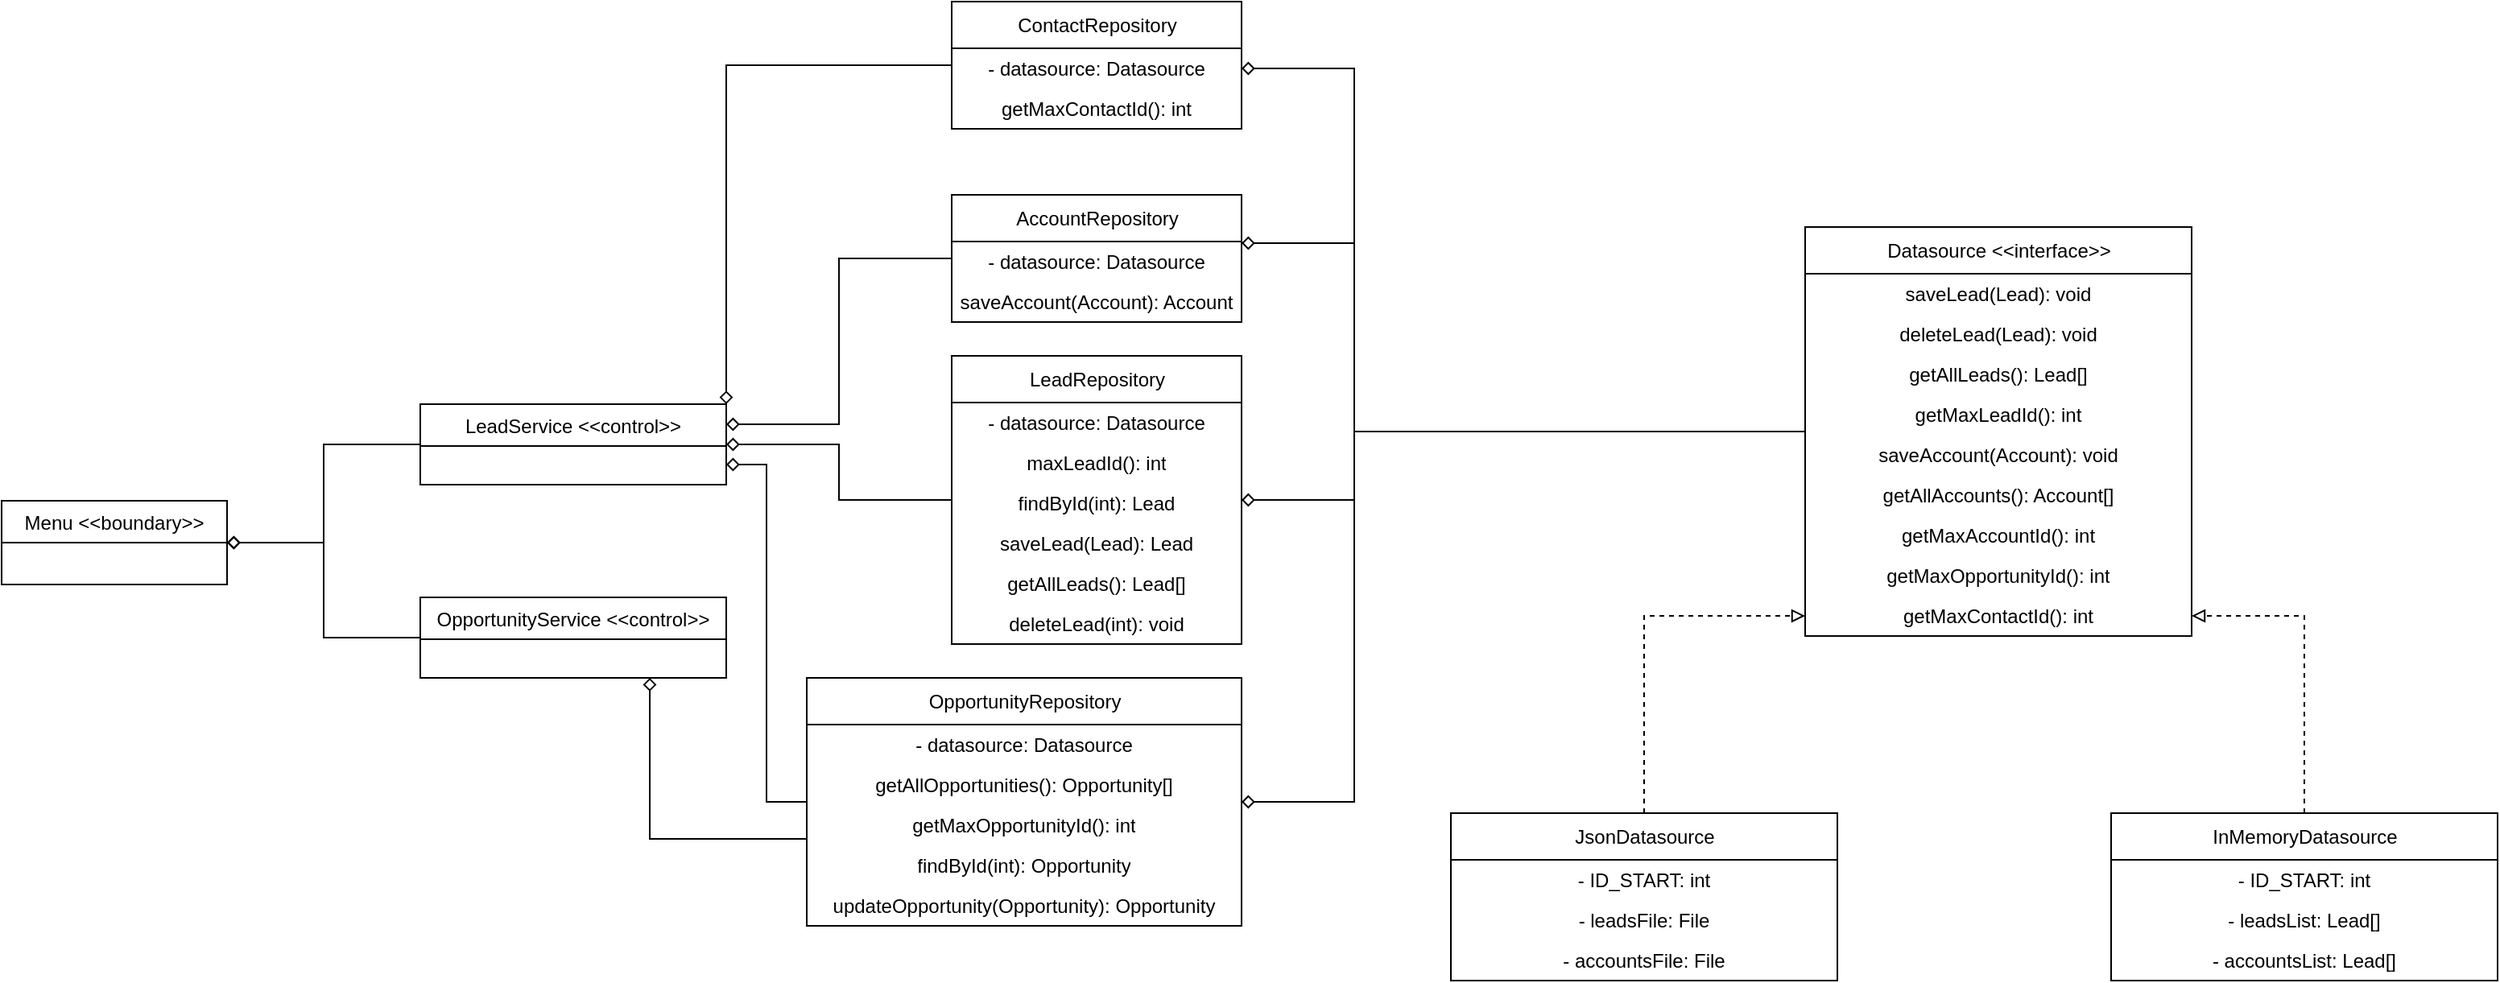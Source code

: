 <mxfile version="19.0.3" type="device"><diagram id="C5RBs43oDa-KdzZeNtuy" name="Page-1"><mxGraphModel dx="2013" dy="1991" grid="1" gridSize="10" guides="1" tooltips="1" connect="1" arrows="1" fold="1" page="1" pageScale="1" pageWidth="827" pageHeight="1169" math="0" shadow="0"><root><mxCell id="WIyWlLk6GJQsqaUBKTNV-0"/><mxCell id="WIyWlLk6GJQsqaUBKTNV-1" parent="WIyWlLk6GJQsqaUBKTNV-0"/><mxCell id="Zo3B25ahBchDXl0KSPnF-48" style="edgeStyle=orthogonalEdgeStyle;rounded=0;orthogonalLoop=1;jettySize=auto;html=1;entryX=1;entryY=0.04;entryDx=0;entryDy=0;entryPerimeter=0;endArrow=diamond;endFill=0;" parent="WIyWlLk6GJQsqaUBKTNV-1" source="Zo3B25ahBchDXl0KSPnF-0" target="Zo3B25ahBchDXl0KSPnF-45" edge="1"><mxGeometry relative="1" as="geometry"><Array as="points"><mxPoint x="50" y="-323"/><mxPoint x="50" y="-440"/></Array></mxGeometry></mxCell><mxCell id="Zo3B25ahBchDXl0KSPnF-49" style="edgeStyle=orthogonalEdgeStyle;rounded=0;orthogonalLoop=1;jettySize=auto;html=1;entryX=1;entryY=0.5;entryDx=0;entryDy=0;endArrow=diamond;endFill=0;" parent="WIyWlLk6GJQsqaUBKTNV-1" source="Zo3B25ahBchDXl0KSPnF-0" target="Zo3B25ahBchDXl0KSPnF-41" edge="1"><mxGeometry relative="1" as="geometry"><Array as="points"><mxPoint x="50" y="-323"/><mxPoint x="50" y="-280"/></Array></mxGeometry></mxCell><mxCell id="Zo3B25ahBchDXl0KSPnF-50" style="edgeStyle=orthogonalEdgeStyle;rounded=0;orthogonalLoop=1;jettySize=auto;html=1;entryX=1;entryY=0.5;entryDx=0;entryDy=0;endArrow=diamond;endFill=0;" parent="WIyWlLk6GJQsqaUBKTNV-1" source="Zo3B25ahBchDXl0KSPnF-0" target="Zo3B25ahBchDXl0KSPnF-42" edge="1"><mxGeometry relative="1" as="geometry"><Array as="points"><mxPoint x="50" y="-323"/><mxPoint x="50" y="-93"/></Array></mxGeometry></mxCell><mxCell id="AC0pCWco97QGvT72XLal-7" style="edgeStyle=orthogonalEdgeStyle;rounded=0;orthogonalLoop=1;jettySize=auto;html=1;entryX=1;entryY=0.5;entryDx=0;entryDy=0;endArrow=diamond;endFill=0;" edge="1" parent="WIyWlLk6GJQsqaUBKTNV-1" source="Zo3B25ahBchDXl0KSPnF-0" target="AC0pCWco97QGvT72XLal-1"><mxGeometry relative="1" as="geometry"><Array as="points"><mxPoint x="50" y="-323"/><mxPoint x="50" y="-548"/></Array></mxGeometry></mxCell><mxCell id="Zo3B25ahBchDXl0KSPnF-0" value="&lt;span style=&quot;font-weight: normal;&quot;&gt;Datasource &amp;lt;&amp;lt;interface&amp;gt;&amp;gt;&lt;/span&gt;" style="swimlane;fontStyle=1;align=center;verticalAlign=middle;childLayout=stackLayout;horizontal=1;startSize=29;horizontalStack=0;resizeParent=1;resizeParentMax=0;resizeLast=0;collapsible=0;marginBottom=0;html=1;" parent="WIyWlLk6GJQsqaUBKTNV-1" vertex="1"><mxGeometry x="330" y="-450" width="240" height="254" as="geometry"/></mxCell><mxCell id="Zo3B25ahBchDXl0KSPnF-1" value="saveLead(Lead): void" style="text;html=1;strokeColor=none;fillColor=none;align=center;verticalAlign=middle;spacingLeft=4;spacingRight=4;overflow=hidden;rotatable=0;points=[[0,0.5],[1,0.5]];portConstraint=eastwest;" parent="Zo3B25ahBchDXl0KSPnF-0" vertex="1"><mxGeometry y="29" width="240" height="25" as="geometry"/></mxCell><mxCell id="Zo3B25ahBchDXl0KSPnF-3" value="deleteLead(Lead): void" style="text;html=1;strokeColor=none;fillColor=none;align=center;verticalAlign=middle;spacingLeft=4;spacingRight=4;overflow=hidden;rotatable=0;points=[[0,0.5],[1,0.5]];portConstraint=eastwest;" parent="Zo3B25ahBchDXl0KSPnF-0" vertex="1"><mxGeometry y="54" width="240" height="25" as="geometry"/></mxCell><mxCell id="Zo3B25ahBchDXl0KSPnF-4" value="getAllLeads(): Lead[]" style="text;html=1;strokeColor=none;fillColor=none;align=center;verticalAlign=middle;spacingLeft=4;spacingRight=4;overflow=hidden;rotatable=0;points=[[0,0.5],[1,0.5]];portConstraint=eastwest;" parent="Zo3B25ahBchDXl0KSPnF-0" vertex="1"><mxGeometry y="79" width="240" height="25" as="geometry"/></mxCell><mxCell id="Zo3B25ahBchDXl0KSPnF-5" value="getMaxLeadId(): int" style="text;html=1;strokeColor=none;fillColor=none;align=center;verticalAlign=middle;spacingLeft=4;spacingRight=4;overflow=hidden;rotatable=0;points=[[0,0.5],[1,0.5]];portConstraint=eastwest;" parent="Zo3B25ahBchDXl0KSPnF-0" vertex="1"><mxGeometry y="104" width="240" height="25" as="geometry"/></mxCell><mxCell id="Zo3B25ahBchDXl0KSPnF-6" value="saveAccount(Account): void" style="text;html=1;strokeColor=none;fillColor=none;align=center;verticalAlign=middle;spacingLeft=4;spacingRight=4;overflow=hidden;rotatable=0;points=[[0,0.5],[1,0.5]];portConstraint=eastwest;" parent="Zo3B25ahBchDXl0KSPnF-0" vertex="1"><mxGeometry y="129" width="240" height="25" as="geometry"/></mxCell><mxCell id="Zo3B25ahBchDXl0KSPnF-7" value="getAllAccounts(): Account[]" style="text;html=1;strokeColor=none;fillColor=none;align=center;verticalAlign=middle;spacingLeft=4;spacingRight=4;overflow=hidden;rotatable=0;points=[[0,0.5],[1,0.5]];portConstraint=eastwest;" parent="Zo3B25ahBchDXl0KSPnF-0" vertex="1"><mxGeometry y="154" width="240" height="25" as="geometry"/></mxCell><mxCell id="Zo3B25ahBchDXl0KSPnF-8" value="getMaxAccountId(): int" style="text;html=1;strokeColor=none;fillColor=none;align=center;verticalAlign=middle;spacingLeft=4;spacingRight=4;overflow=hidden;rotatable=0;points=[[0,0.5],[1,0.5]];portConstraint=eastwest;" parent="Zo3B25ahBchDXl0KSPnF-0" vertex="1"><mxGeometry y="179" width="240" height="25" as="geometry"/></mxCell><mxCell id="Zo3B25ahBchDXl0KSPnF-11" value="getMaxOpportunityId(): int" style="text;html=1;strokeColor=none;fillColor=none;align=center;verticalAlign=middle;spacingLeft=4;spacingRight=4;overflow=hidden;rotatable=0;points=[[0,0.5],[1,0.5]];portConstraint=eastwest;" parent="Zo3B25ahBchDXl0KSPnF-0" vertex="1"><mxGeometry y="204" width="240" height="25" as="geometry"/></mxCell><mxCell id="Zo3B25ahBchDXl0KSPnF-12" value="getMaxContactId(): int" style="text;html=1;strokeColor=none;fillColor=none;align=center;verticalAlign=middle;spacingLeft=4;spacingRight=4;overflow=hidden;rotatable=0;points=[[0,0.5],[1,0.5]];portConstraint=eastwest;" parent="Zo3B25ahBchDXl0KSPnF-0" vertex="1"><mxGeometry y="229" width="240" height="25" as="geometry"/></mxCell><mxCell id="Zo3B25ahBchDXl0KSPnF-24" style="edgeStyle=orthogonalEdgeStyle;rounded=0;orthogonalLoop=1;jettySize=auto;html=1;entryX=0;entryY=0.5;entryDx=0;entryDy=0;dashed=1;endArrow=block;endFill=0;" parent="WIyWlLk6GJQsqaUBKTNV-1" source="Zo3B25ahBchDXl0KSPnF-13" target="Zo3B25ahBchDXl0KSPnF-12" edge="1"><mxGeometry relative="1" as="geometry"/></mxCell><mxCell id="Zo3B25ahBchDXl0KSPnF-13" value="&lt;span style=&quot;font-weight: normal;&quot;&gt;JsonDatasource&lt;/span&gt;" style="swimlane;fontStyle=1;align=center;verticalAlign=middle;childLayout=stackLayout;horizontal=1;startSize=29;horizontalStack=0;resizeParent=1;resizeParentMax=0;resizeLast=0;collapsible=0;marginBottom=0;html=1;" parent="WIyWlLk6GJQsqaUBKTNV-1" vertex="1"><mxGeometry x="110" y="-86" width="240" height="104" as="geometry"/></mxCell><mxCell id="Zo3B25ahBchDXl0KSPnF-26" value="- ID_START: int" style="text;html=1;strokeColor=none;fillColor=none;align=center;verticalAlign=middle;spacingLeft=4;spacingRight=4;overflow=hidden;rotatable=0;points=[[0,0.5],[1,0.5]];portConstraint=eastwest;" parent="Zo3B25ahBchDXl0KSPnF-13" vertex="1"><mxGeometry y="29" width="240" height="25" as="geometry"/></mxCell><mxCell id="Zo3B25ahBchDXl0KSPnF-36" value="- leadsFile: File" style="text;html=1;strokeColor=none;fillColor=none;align=center;verticalAlign=middle;spacingLeft=4;spacingRight=4;overflow=hidden;rotatable=0;points=[[0,0.5],[1,0.5]];portConstraint=eastwest;" parent="Zo3B25ahBchDXl0KSPnF-13" vertex="1"><mxGeometry y="54" width="240" height="25" as="geometry"/></mxCell><mxCell id="Zo3B25ahBchDXl0KSPnF-37" value="- accountsFile: File" style="text;html=1;strokeColor=none;fillColor=none;align=center;verticalAlign=middle;spacingLeft=4;spacingRight=4;overflow=hidden;rotatable=0;points=[[0,0.5],[1,0.5]];portConstraint=eastwest;" parent="Zo3B25ahBchDXl0KSPnF-13" vertex="1"><mxGeometry y="79" width="240" height="25" as="geometry"/></mxCell><mxCell id="Zo3B25ahBchDXl0KSPnF-25" style="edgeStyle=orthogonalEdgeStyle;rounded=0;orthogonalLoop=1;jettySize=auto;html=1;entryX=1;entryY=0.5;entryDx=0;entryDy=0;dashed=1;endArrow=block;endFill=0;" parent="WIyWlLk6GJQsqaUBKTNV-1" source="Zo3B25ahBchDXl0KSPnF-23" target="Zo3B25ahBchDXl0KSPnF-12" edge="1"><mxGeometry relative="1" as="geometry"/></mxCell><mxCell id="Zo3B25ahBchDXl0KSPnF-23" value="&lt;span style=&quot;font-weight: normal;&quot;&gt;InMemoryDatasource&lt;/span&gt;" style="swimlane;fontStyle=1;align=center;verticalAlign=middle;childLayout=stackLayout;horizontal=1;startSize=29;horizontalStack=0;resizeParent=1;resizeParentMax=0;resizeLast=0;collapsible=0;marginBottom=0;html=1;" parent="WIyWlLk6GJQsqaUBKTNV-1" vertex="1"><mxGeometry x="520" y="-86" width="240" height="104" as="geometry"/></mxCell><mxCell id="Zo3B25ahBchDXl0KSPnF-30" value="- ID_START: int" style="text;html=1;strokeColor=none;fillColor=none;align=center;verticalAlign=middle;spacingLeft=4;spacingRight=4;overflow=hidden;rotatable=0;points=[[0,0.5],[1,0.5]];portConstraint=eastwest;" parent="Zo3B25ahBchDXl0KSPnF-23" vertex="1"><mxGeometry y="29" width="240" height="25" as="geometry"/></mxCell><mxCell id="Zo3B25ahBchDXl0KSPnF-33" value="- leadsList: Lead[]" style="text;html=1;strokeColor=none;fillColor=none;align=center;verticalAlign=middle;spacingLeft=4;spacingRight=4;overflow=hidden;rotatable=0;points=[[0,0.5],[1,0.5]];portConstraint=eastwest;" parent="Zo3B25ahBchDXl0KSPnF-23" vertex="1"><mxGeometry y="54" width="240" height="25" as="geometry"/></mxCell><mxCell id="Zo3B25ahBchDXl0KSPnF-34" value="- accountsList: Lead[]" style="text;html=1;strokeColor=none;fillColor=none;align=center;verticalAlign=middle;spacingLeft=4;spacingRight=4;overflow=hidden;rotatable=0;points=[[0,0.5],[1,0.5]];portConstraint=eastwest;" parent="Zo3B25ahBchDXl0KSPnF-23" vertex="1"><mxGeometry y="79" width="240" height="25" as="geometry"/></mxCell><mxCell id="AC0pCWco97QGvT72XLal-4" style="edgeStyle=orthogonalEdgeStyle;rounded=0;orthogonalLoop=1;jettySize=auto;html=1;entryX=1;entryY=0.25;entryDx=0;entryDy=0;endArrow=diamond;endFill=0;" edge="1" parent="WIyWlLk6GJQsqaUBKTNV-1" source="Zo3B25ahBchDXl0KSPnF-38" target="Zo3B25ahBchDXl0KSPnF-66"><mxGeometry relative="1" as="geometry"/></mxCell><mxCell id="Zo3B25ahBchDXl0KSPnF-38" value="&lt;span style=&quot;font-weight: normal;&quot;&gt;AccountRepository&lt;/span&gt;" style="swimlane;fontStyle=1;align=center;verticalAlign=middle;childLayout=stackLayout;horizontal=1;startSize=29;horizontalStack=0;resizeParent=1;resizeParentMax=0;resizeLast=0;collapsible=0;marginBottom=0;html=1;" parent="WIyWlLk6GJQsqaUBKTNV-1" vertex="1"><mxGeometry x="-200" y="-470" width="180" height="79" as="geometry"/></mxCell><mxCell id="Zo3B25ahBchDXl0KSPnF-45" value="- datasource: Datasource" style="text;html=1;strokeColor=none;fillColor=none;align=center;verticalAlign=middle;spacingLeft=4;spacingRight=4;overflow=hidden;rotatable=0;points=[[0,0.5],[1,0.5]];portConstraint=eastwest;" parent="Zo3B25ahBchDXl0KSPnF-38" vertex="1"><mxGeometry y="29" width="180" height="25" as="geometry"/></mxCell><mxCell id="Zo3B25ahBchDXl0KSPnF-51" value="saveAccount(Account): Account" style="text;html=1;strokeColor=none;fillColor=none;align=center;verticalAlign=middle;spacingLeft=4;spacingRight=4;overflow=hidden;rotatable=0;points=[[0,0.5],[1,0.5]];portConstraint=eastwest;" parent="Zo3B25ahBchDXl0KSPnF-38" vertex="1"><mxGeometry y="54" width="180" height="25" as="geometry"/></mxCell><mxCell id="Zo3B25ahBchDXl0KSPnF-76" style="edgeStyle=orthogonalEdgeStyle;rounded=0;orthogonalLoop=1;jettySize=auto;html=1;entryX=1;entryY=0.5;entryDx=0;entryDy=0;endArrow=diamond;endFill=0;" parent="WIyWlLk6GJQsqaUBKTNV-1" source="Zo3B25ahBchDXl0KSPnF-41" target="Zo3B25ahBchDXl0KSPnF-66" edge="1"><mxGeometry relative="1" as="geometry"/></mxCell><mxCell id="Zo3B25ahBchDXl0KSPnF-41" value="&lt;span style=&quot;font-weight: normal;&quot;&gt;LeadRepository&lt;/span&gt;" style="swimlane;fontStyle=1;align=center;verticalAlign=middle;childLayout=stackLayout;horizontal=1;startSize=29;horizontalStack=0;resizeParent=1;resizeParentMax=0;resizeLast=0;collapsible=0;marginBottom=0;html=1;" parent="WIyWlLk6GJQsqaUBKTNV-1" vertex="1"><mxGeometry x="-200" y="-370" width="180" height="179" as="geometry"/></mxCell><mxCell id="Zo3B25ahBchDXl0KSPnF-46" value="- datasource: Datasource" style="text;html=1;strokeColor=none;fillColor=none;align=center;verticalAlign=middle;spacingLeft=4;spacingRight=4;overflow=hidden;rotatable=0;points=[[0,0.5],[1,0.5]];portConstraint=eastwest;" parent="Zo3B25ahBchDXl0KSPnF-41" vertex="1"><mxGeometry y="29" width="180" height="25" as="geometry"/></mxCell><mxCell id="Zo3B25ahBchDXl0KSPnF-55" value="maxLeadId(): int" style="text;html=1;strokeColor=none;fillColor=none;align=center;verticalAlign=middle;spacingLeft=4;spacingRight=4;overflow=hidden;rotatable=0;points=[[0,0.5],[1,0.5]];portConstraint=eastwest;" parent="Zo3B25ahBchDXl0KSPnF-41" vertex="1"><mxGeometry y="54" width="180" height="25" as="geometry"/></mxCell><mxCell id="AC0pCWco97QGvT72XLal-8" value="findById(int): Lead" style="text;html=1;strokeColor=none;fillColor=none;align=center;verticalAlign=middle;spacingLeft=4;spacingRight=4;overflow=hidden;rotatable=0;points=[[0,0.5],[1,0.5]];portConstraint=eastwest;" vertex="1" parent="Zo3B25ahBchDXl0KSPnF-41"><mxGeometry y="79" width="180" height="25" as="geometry"/></mxCell><mxCell id="Zo3B25ahBchDXl0KSPnF-56" value="saveLead(Lead): Lead" style="text;html=1;strokeColor=none;fillColor=none;align=center;verticalAlign=middle;spacingLeft=4;spacingRight=4;overflow=hidden;rotatable=0;points=[[0,0.5],[1,0.5]];portConstraint=eastwest;" parent="Zo3B25ahBchDXl0KSPnF-41" vertex="1"><mxGeometry y="104" width="180" height="25" as="geometry"/></mxCell><mxCell id="Zo3B25ahBchDXl0KSPnF-57" value="getAllLeads(): Lead[]" style="text;html=1;strokeColor=none;fillColor=none;align=center;verticalAlign=middle;spacingLeft=4;spacingRight=4;overflow=hidden;rotatable=0;points=[[0,0.5],[1,0.5]];portConstraint=eastwest;" parent="Zo3B25ahBchDXl0KSPnF-41" vertex="1"><mxGeometry y="129" width="180" height="25" as="geometry"/></mxCell><mxCell id="AC0pCWco97QGvT72XLal-9" value="deleteLead(int): void" style="text;html=1;strokeColor=none;fillColor=none;align=center;verticalAlign=middle;spacingLeft=4;spacingRight=4;overflow=hidden;rotatable=0;points=[[0,0.5],[1,0.5]];portConstraint=eastwest;" vertex="1" parent="Zo3B25ahBchDXl0KSPnF-41"><mxGeometry y="154" width="180" height="25" as="geometry"/></mxCell><mxCell id="AC0pCWco97QGvT72XLal-3" style="edgeStyle=orthogonalEdgeStyle;rounded=0;orthogonalLoop=1;jettySize=auto;html=1;entryX=1;entryY=0.75;entryDx=0;entryDy=0;endArrow=diamond;endFill=0;" edge="1" parent="WIyWlLk6GJQsqaUBKTNV-1" source="Zo3B25ahBchDXl0KSPnF-42" target="Zo3B25ahBchDXl0KSPnF-66"><mxGeometry relative="1" as="geometry"/></mxCell><mxCell id="AC0pCWco97QGvT72XLal-6" style="edgeStyle=orthogonalEdgeStyle;rounded=0;orthogonalLoop=1;jettySize=auto;html=1;entryX=0.75;entryY=1;entryDx=0;entryDy=0;endArrow=diamond;endFill=0;" edge="1" parent="WIyWlLk6GJQsqaUBKTNV-1" source="Zo3B25ahBchDXl0KSPnF-42" target="Zo3B25ahBchDXl0KSPnF-67"><mxGeometry relative="1" as="geometry"><Array as="points"><mxPoint x="-387" y="-70"/></Array></mxGeometry></mxCell><mxCell id="Zo3B25ahBchDXl0KSPnF-42" value="&lt;span style=&quot;font-weight: normal;&quot;&gt;OpportunityRepository&lt;/span&gt;" style="swimlane;fontStyle=1;align=center;verticalAlign=middle;childLayout=stackLayout;horizontal=1;startSize=29;horizontalStack=0;resizeParent=1;resizeParentMax=0;resizeLast=0;collapsible=0;marginBottom=0;html=1;" parent="WIyWlLk6GJQsqaUBKTNV-1" vertex="1"><mxGeometry x="-290" y="-170" width="270" height="154" as="geometry"/></mxCell><mxCell id="Zo3B25ahBchDXl0KSPnF-47" value="- datasource: Datasource" style="text;html=1;strokeColor=none;fillColor=none;align=center;verticalAlign=middle;spacingLeft=4;spacingRight=4;overflow=hidden;rotatable=0;points=[[0,0.5],[1,0.5]];portConstraint=eastwest;" parent="Zo3B25ahBchDXl0KSPnF-42" vertex="1"><mxGeometry y="29" width="270" height="25" as="geometry"/></mxCell><mxCell id="Zo3B25ahBchDXl0KSPnF-58" value="getAllOpportunities(): Opportunity[]" style="text;html=1;strokeColor=none;fillColor=none;align=center;verticalAlign=middle;spacingLeft=4;spacingRight=4;overflow=hidden;rotatable=0;points=[[0,0.5],[1,0.5]];portConstraint=eastwest;" parent="Zo3B25ahBchDXl0KSPnF-42" vertex="1"><mxGeometry y="54" width="270" height="25" as="geometry"/></mxCell><mxCell id="AC0pCWco97QGvT72XLal-10" value="getMaxOpportunityId(): int" style="text;html=1;strokeColor=none;fillColor=none;align=center;verticalAlign=middle;spacingLeft=4;spacingRight=4;overflow=hidden;rotatable=0;points=[[0,0.5],[1,0.5]];portConstraint=eastwest;" vertex="1" parent="Zo3B25ahBchDXl0KSPnF-42"><mxGeometry y="79" width="270" height="25" as="geometry"/></mxCell><mxCell id="Zo3B25ahBchDXl0KSPnF-59" value="findById(int): Opportunity" style="text;html=1;strokeColor=none;fillColor=none;align=center;verticalAlign=middle;spacingLeft=4;spacingRight=4;overflow=hidden;rotatable=0;points=[[0,0.5],[1,0.5]];portConstraint=eastwest;" parent="Zo3B25ahBchDXl0KSPnF-42" vertex="1"><mxGeometry y="104" width="270" height="25" as="geometry"/></mxCell><mxCell id="AC0pCWco97QGvT72XLal-11" value="updateOpportunity(Opportunity): Opportunity" style="text;html=1;strokeColor=none;fillColor=none;align=center;verticalAlign=middle;spacingLeft=4;spacingRight=4;overflow=hidden;rotatable=0;points=[[0,0.5],[1,0.5]];portConstraint=eastwest;" vertex="1" parent="Zo3B25ahBchDXl0KSPnF-42"><mxGeometry y="129" width="270" height="25" as="geometry"/></mxCell><mxCell id="Zo3B25ahBchDXl0KSPnF-60" value="Menu &lt;&lt;boundary&gt;&gt;" style="swimlane;fontStyle=0;childLayout=stackLayout;horizontal=1;startSize=26;fillColor=none;horizontalStack=0;resizeParent=1;resizeParentMax=0;resizeLast=0;collapsible=1;marginBottom=0;" parent="WIyWlLk6GJQsqaUBKTNV-1" vertex="1"><mxGeometry x="-790" y="-280" width="140" height="52" as="geometry"/></mxCell><mxCell id="Zo3B25ahBchDXl0KSPnF-73" style="edgeStyle=orthogonalEdgeStyle;rounded=0;orthogonalLoop=1;jettySize=auto;html=1;entryX=1;entryY=0.5;entryDx=0;entryDy=0;endArrow=diamond;endFill=0;" parent="WIyWlLk6GJQsqaUBKTNV-1" source="Zo3B25ahBchDXl0KSPnF-66" target="Zo3B25ahBchDXl0KSPnF-60" edge="1"><mxGeometry relative="1" as="geometry"/></mxCell><mxCell id="Zo3B25ahBchDXl0KSPnF-66" value="LeadService &lt;&lt;control&gt;&gt;" style="swimlane;fontStyle=0;childLayout=stackLayout;horizontal=1;startSize=26;fillColor=none;horizontalStack=0;resizeParent=1;resizeParentMax=0;resizeLast=0;collapsible=1;marginBottom=0;" parent="WIyWlLk6GJQsqaUBKTNV-1" vertex="1"><mxGeometry x="-530" y="-340" width="190" height="50" as="geometry"/></mxCell><mxCell id="Zo3B25ahBchDXl0KSPnF-72" style="edgeStyle=orthogonalEdgeStyle;rounded=0;orthogonalLoop=1;jettySize=auto;html=1;entryX=1;entryY=0.5;entryDx=0;entryDy=0;endArrow=diamond;endFill=0;" parent="WIyWlLk6GJQsqaUBKTNV-1" source="Zo3B25ahBchDXl0KSPnF-67" target="Zo3B25ahBchDXl0KSPnF-60" edge="1"><mxGeometry relative="1" as="geometry"/></mxCell><mxCell id="Zo3B25ahBchDXl0KSPnF-67" value="OpportunityService &lt;&lt;control&gt;&gt;" style="swimlane;fontStyle=0;childLayout=stackLayout;horizontal=1;startSize=26;fillColor=none;horizontalStack=0;resizeParent=1;resizeParentMax=0;resizeLast=0;collapsible=1;marginBottom=0;" parent="WIyWlLk6GJQsqaUBKTNV-1" vertex="1"><mxGeometry x="-530" y="-220" width="190" height="50" as="geometry"/></mxCell><mxCell id="AC0pCWco97QGvT72XLal-5" style="edgeStyle=orthogonalEdgeStyle;rounded=0;orthogonalLoop=1;jettySize=auto;html=1;entryX=1;entryY=0;entryDx=0;entryDy=0;endArrow=diamond;endFill=0;" edge="1" parent="WIyWlLk6GJQsqaUBKTNV-1" source="AC0pCWco97QGvT72XLal-0" target="Zo3B25ahBchDXl0KSPnF-66"><mxGeometry relative="1" as="geometry"/></mxCell><mxCell id="AC0pCWco97QGvT72XLal-0" value="&lt;span style=&quot;font-weight: normal;&quot;&gt;ContactRepository&lt;/span&gt;" style="swimlane;fontStyle=1;align=center;verticalAlign=middle;childLayout=stackLayout;horizontal=1;startSize=29;horizontalStack=0;resizeParent=1;resizeParentMax=0;resizeLast=0;collapsible=0;marginBottom=0;html=1;" vertex="1" parent="WIyWlLk6GJQsqaUBKTNV-1"><mxGeometry x="-200" y="-590" width="180" height="79" as="geometry"/></mxCell><mxCell id="AC0pCWco97QGvT72XLal-1" value="- datasource: Datasource" style="text;html=1;strokeColor=none;fillColor=none;align=center;verticalAlign=middle;spacingLeft=4;spacingRight=4;overflow=hidden;rotatable=0;points=[[0,0.5],[1,0.5]];portConstraint=eastwest;" vertex="1" parent="AC0pCWco97QGvT72XLal-0"><mxGeometry y="29" width="180" height="25" as="geometry"/></mxCell><mxCell id="AC0pCWco97QGvT72XLal-2" value="getMaxContactId(): int" style="text;html=1;strokeColor=none;fillColor=none;align=center;verticalAlign=middle;spacingLeft=4;spacingRight=4;overflow=hidden;rotatable=0;points=[[0,0.5],[1,0.5]];portConstraint=eastwest;" vertex="1" parent="AC0pCWco97QGvT72XLal-0"><mxGeometry y="54" width="180" height="25" as="geometry"/></mxCell></root></mxGraphModel></diagram></mxfile>